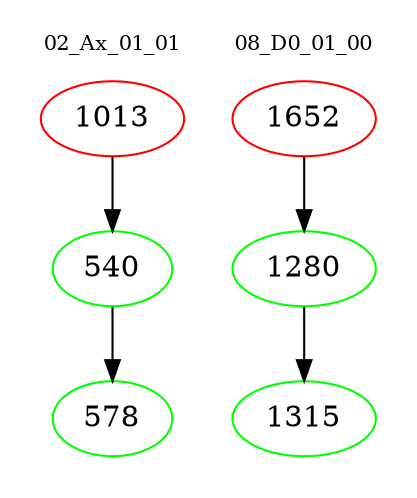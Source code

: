 digraph{
subgraph cluster_0 {
color = white
label = "02_Ax_01_01";
fontsize=10;
T0_1013 [label="1013", color="red"]
T0_1013 -> T0_540 [color="black"]
T0_540 [label="540", color="green"]
T0_540 -> T0_578 [color="black"]
T0_578 [label="578", color="green"]
}
subgraph cluster_1 {
color = white
label = "08_D0_01_00";
fontsize=10;
T1_1652 [label="1652", color="red"]
T1_1652 -> T1_1280 [color="black"]
T1_1280 [label="1280", color="green"]
T1_1280 -> T1_1315 [color="black"]
T1_1315 [label="1315", color="green"]
}
}
